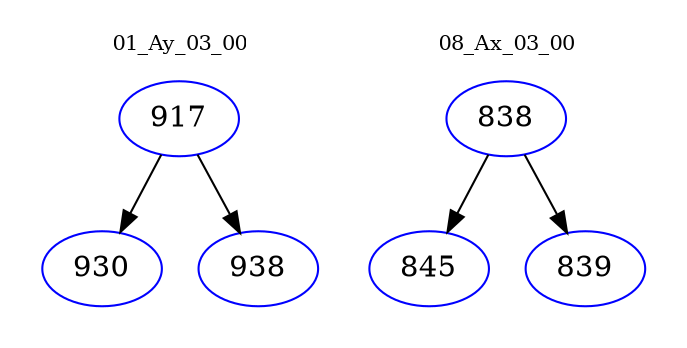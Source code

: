 digraph{
subgraph cluster_0 {
color = white
label = "01_Ay_03_00";
fontsize=10;
T0_917 [label="917", color="blue"]
T0_917 -> T0_930 [color="black"]
T0_930 [label="930", color="blue"]
T0_917 -> T0_938 [color="black"]
T0_938 [label="938", color="blue"]
}
subgraph cluster_1 {
color = white
label = "08_Ax_03_00";
fontsize=10;
T1_838 [label="838", color="blue"]
T1_838 -> T1_845 [color="black"]
T1_845 [label="845", color="blue"]
T1_838 -> T1_839 [color="black"]
T1_839 [label="839", color="blue"]
}
}
